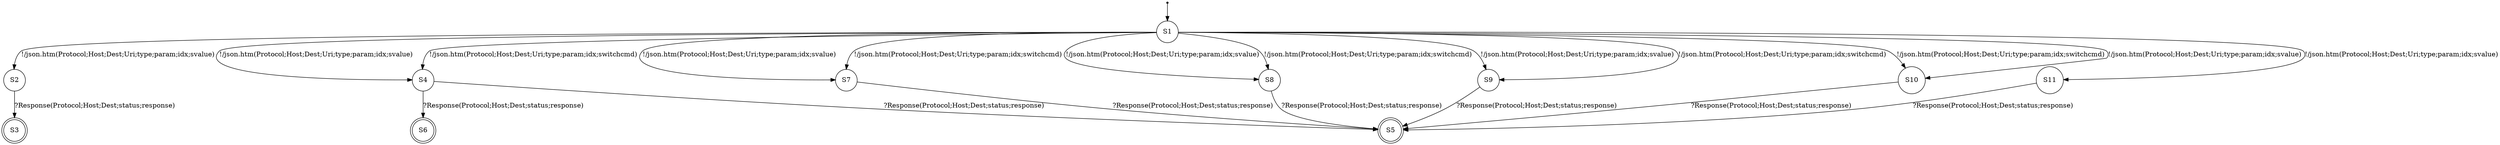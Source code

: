 digraph LTS {
S00[shape=point]
S1[label=S1,shape=circle];
S2[label=S2,shape=circle];
S3[label=S3,shape=doublecircle];
S4[label=S4,shape=circle];
S5[label=S5,shape=doublecircle];
S6[label=S6,shape=doublecircle];
S7[label=S7,shape=circle];
S8[label=S8,shape=circle];
S9[label=S9,shape=circle];
S10[label=S10,shape=circle];
S11[label=S11,shape=circle];
S00 -> S1
S1 -> S2[label ="!/json.htm(Protocol;Host;Dest;Uri;type;param;idx;svalue)"];
S1 -> S4[label ="!/json.htm(Protocol;Host;Dest;Uri;type;param;idx;svalue)"];
S1 -> S4[label ="!/json.htm(Protocol;Host;Dest;Uri;type;param;idx;switchcmd)"];
S1 -> S7[label ="!/json.htm(Protocol;Host;Dest;Uri;type;param;idx;svalue)"];
S1 -> S7[label ="!/json.htm(Protocol;Host;Dest;Uri;type;param;idx;switchcmd)"];
S1 -> S8[label ="!/json.htm(Protocol;Host;Dest;Uri;type;param;idx;svalue)"];
S1 -> S8[label ="!/json.htm(Protocol;Host;Dest;Uri;type;param;idx;switchcmd)"];
S1 -> S9[label ="!/json.htm(Protocol;Host;Dest;Uri;type;param;idx;svalue)"];
S1 -> S9[label ="!/json.htm(Protocol;Host;Dest;Uri;type;param;idx;switchcmd)"];
S1 -> S10[label ="!/json.htm(Protocol;Host;Dest;Uri;type;param;idx;switchcmd)"];
S1 -> S10[label ="!/json.htm(Protocol;Host;Dest;Uri;type;param;idx;svalue)"];
S1 -> S11[label ="!/json.htm(Protocol;Host;Dest;Uri;type;param;idx;svalue)"];
S2 -> S3[label ="?Response(Protocol;Host;Dest;status;response)"];
S4 -> S5[label ="?Response(Protocol;Host;Dest;status;response)"];
S4 -> S6[label ="?Response(Protocol;Host;Dest;status;response)"];
S7 -> S5[label ="?Response(Protocol;Host;Dest;status;response)"];
S8 -> S5[label ="?Response(Protocol;Host;Dest;status;response)"];
S9 -> S5[label ="?Response(Protocol;Host;Dest;status;response)"];
S10 -> S5[label ="?Response(Protocol;Host;Dest;status;response)"];
S11 -> S5[label ="?Response(Protocol;Host;Dest;status;response)"];
}
